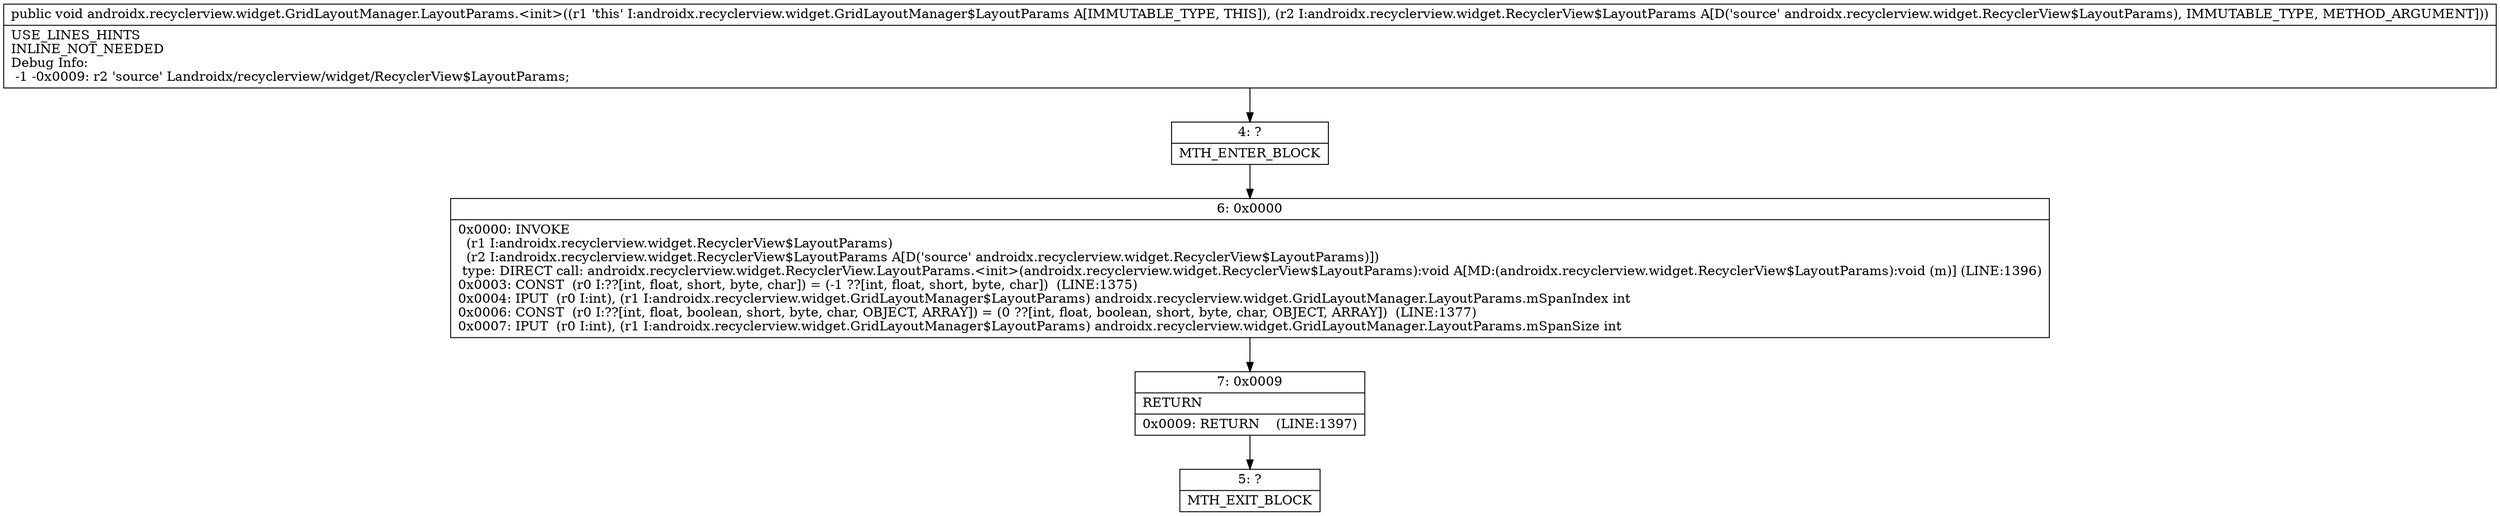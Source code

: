 digraph "CFG forandroidx.recyclerview.widget.GridLayoutManager.LayoutParams.\<init\>(Landroidx\/recyclerview\/widget\/RecyclerView$LayoutParams;)V" {
Node_4 [shape=record,label="{4\:\ ?|MTH_ENTER_BLOCK\l}"];
Node_6 [shape=record,label="{6\:\ 0x0000|0x0000: INVOKE  \l  (r1 I:androidx.recyclerview.widget.RecyclerView$LayoutParams)\l  (r2 I:androidx.recyclerview.widget.RecyclerView$LayoutParams A[D('source' androidx.recyclerview.widget.RecyclerView$LayoutParams)])\l type: DIRECT call: androidx.recyclerview.widget.RecyclerView.LayoutParams.\<init\>(androidx.recyclerview.widget.RecyclerView$LayoutParams):void A[MD:(androidx.recyclerview.widget.RecyclerView$LayoutParams):void (m)] (LINE:1396)\l0x0003: CONST  (r0 I:??[int, float, short, byte, char]) = (\-1 ??[int, float, short, byte, char])  (LINE:1375)\l0x0004: IPUT  (r0 I:int), (r1 I:androidx.recyclerview.widget.GridLayoutManager$LayoutParams) androidx.recyclerview.widget.GridLayoutManager.LayoutParams.mSpanIndex int \l0x0006: CONST  (r0 I:??[int, float, boolean, short, byte, char, OBJECT, ARRAY]) = (0 ??[int, float, boolean, short, byte, char, OBJECT, ARRAY])  (LINE:1377)\l0x0007: IPUT  (r0 I:int), (r1 I:androidx.recyclerview.widget.GridLayoutManager$LayoutParams) androidx.recyclerview.widget.GridLayoutManager.LayoutParams.mSpanSize int \l}"];
Node_7 [shape=record,label="{7\:\ 0x0009|RETURN\l|0x0009: RETURN    (LINE:1397)\l}"];
Node_5 [shape=record,label="{5\:\ ?|MTH_EXIT_BLOCK\l}"];
MethodNode[shape=record,label="{public void androidx.recyclerview.widget.GridLayoutManager.LayoutParams.\<init\>((r1 'this' I:androidx.recyclerview.widget.GridLayoutManager$LayoutParams A[IMMUTABLE_TYPE, THIS]), (r2 I:androidx.recyclerview.widget.RecyclerView$LayoutParams A[D('source' androidx.recyclerview.widget.RecyclerView$LayoutParams), IMMUTABLE_TYPE, METHOD_ARGUMENT]))  | USE_LINES_HINTS\lINLINE_NOT_NEEDED\lDebug Info:\l  \-1 \-0x0009: r2 'source' Landroidx\/recyclerview\/widget\/RecyclerView$LayoutParams;\l}"];
MethodNode -> Node_4;Node_4 -> Node_6;
Node_6 -> Node_7;
Node_7 -> Node_5;
}

